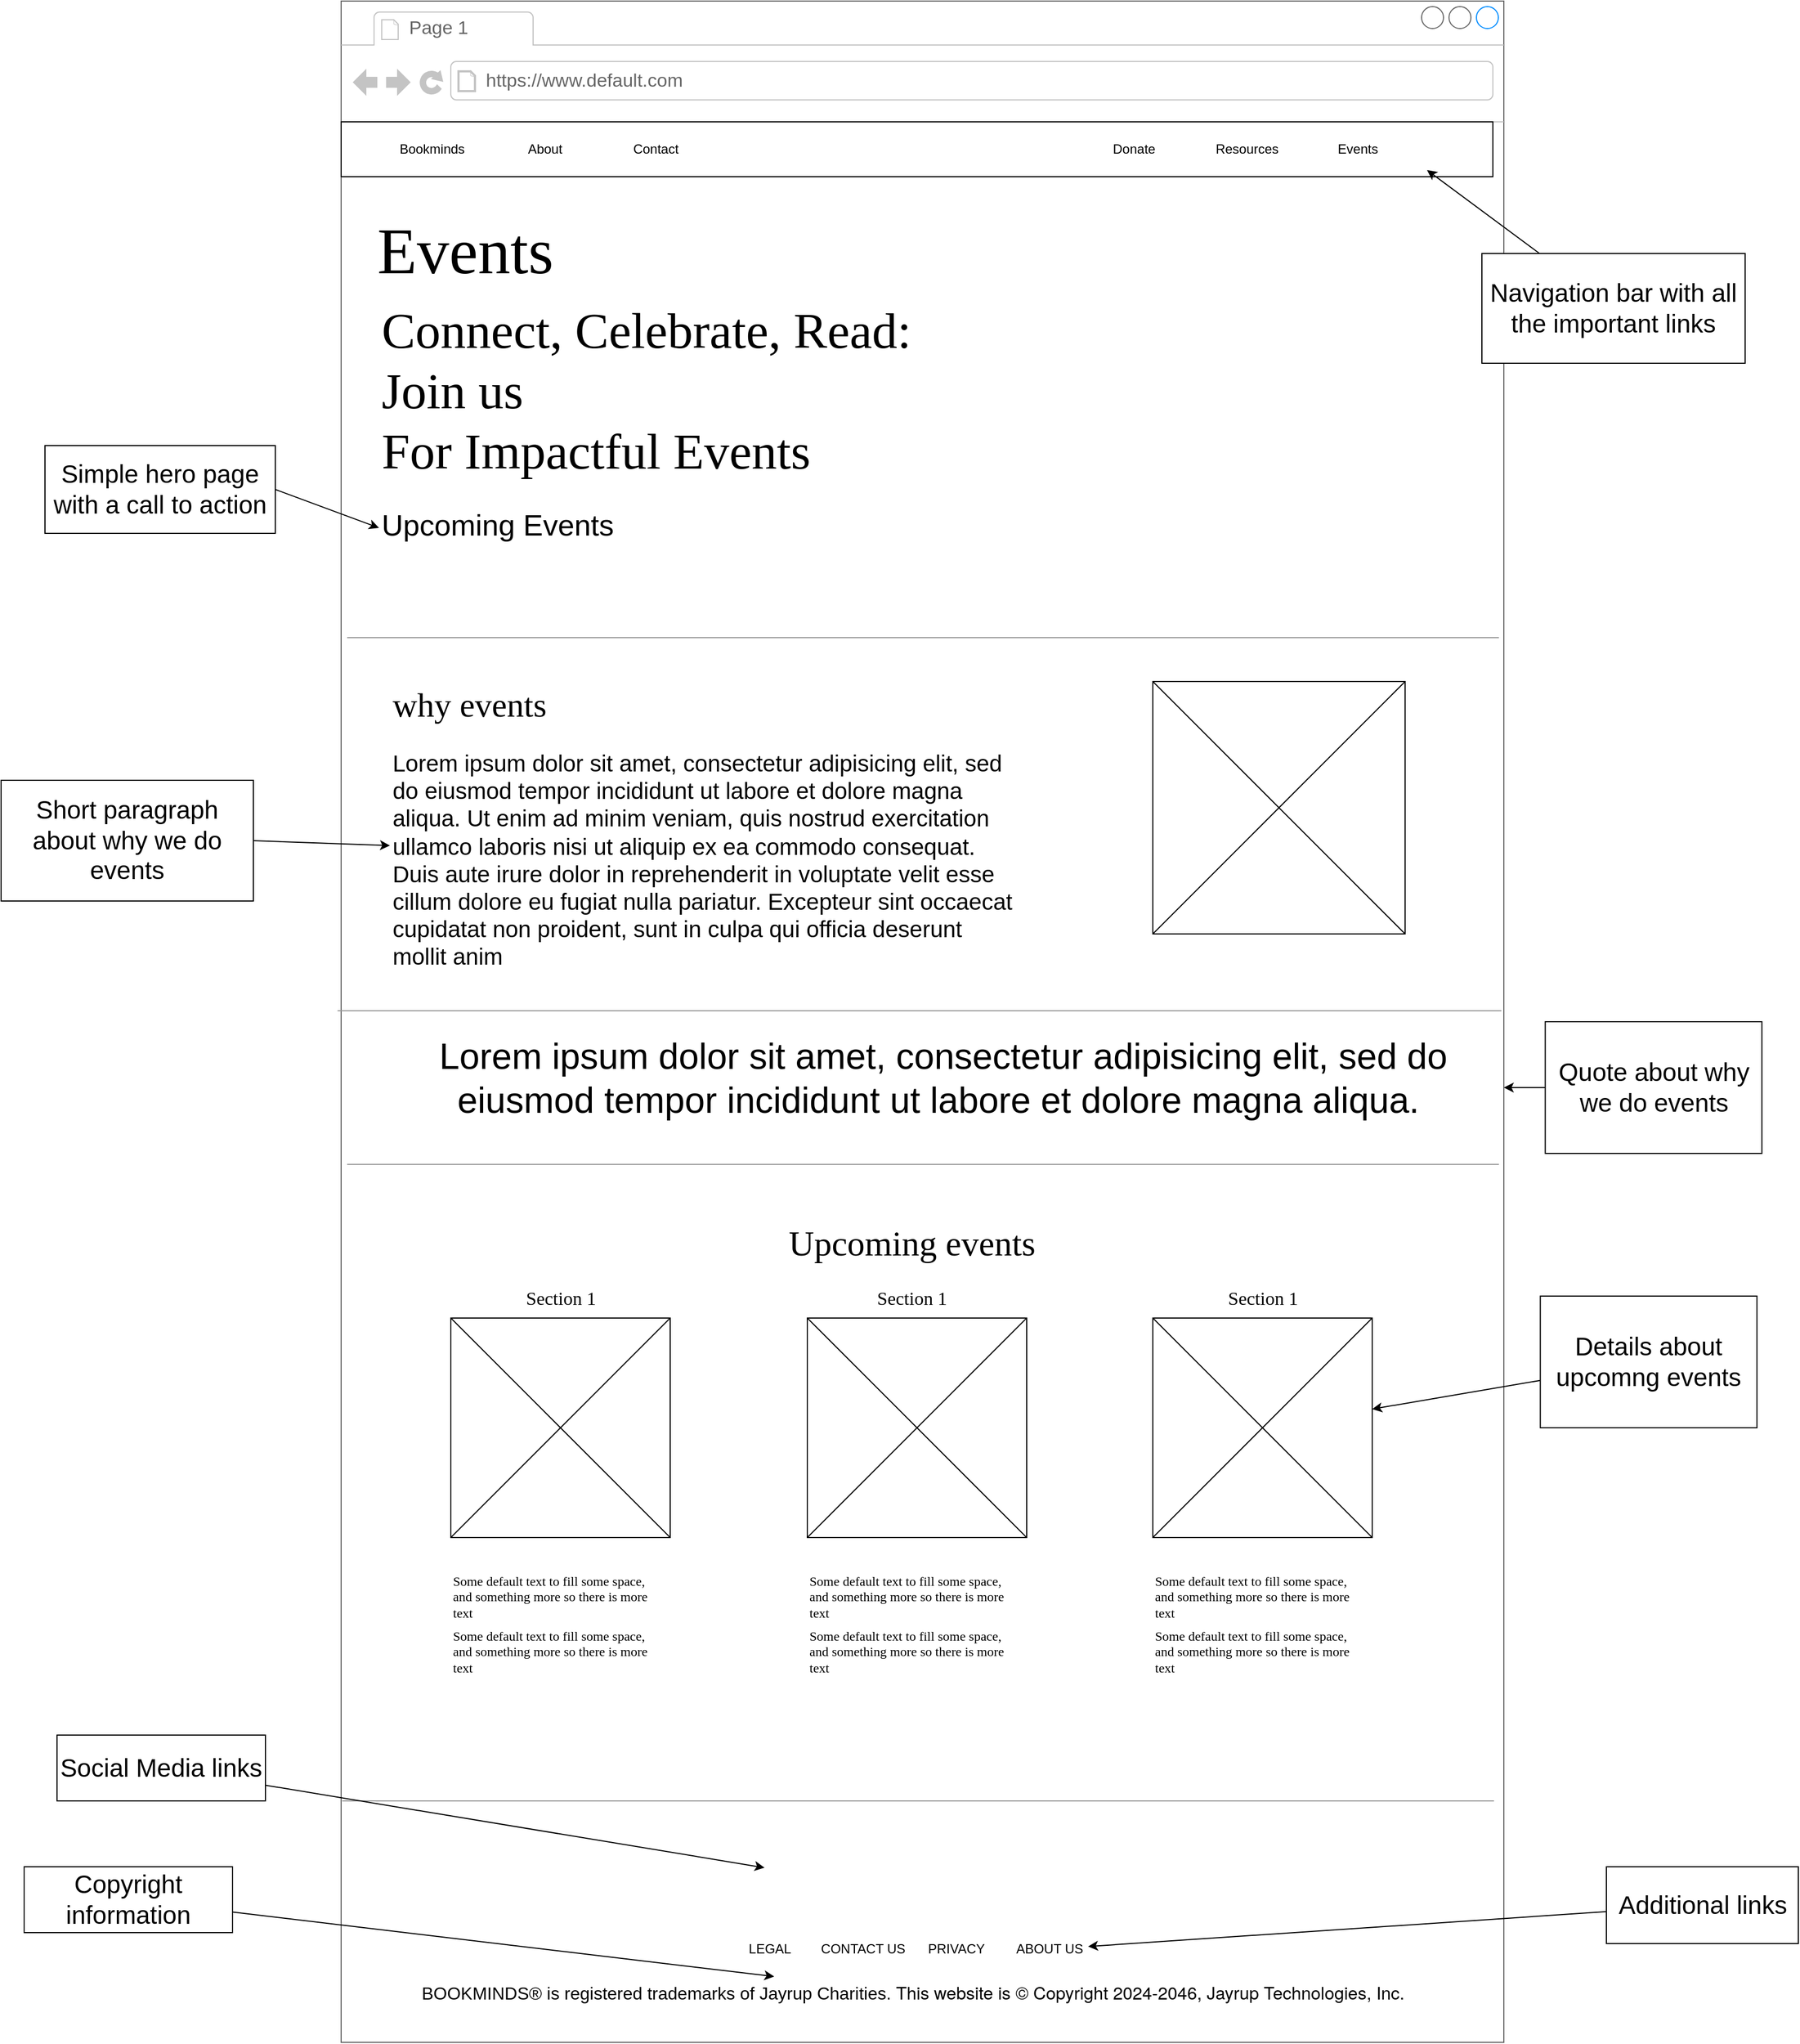 <mxfile version="24.2.5" type="device">
  <diagram name="Page-1" id="2cc2dc42-3aac-f2a9-1cec-7a8b7cbee084">
    <mxGraphModel dx="2860" dy="1190" grid="1" gridSize="10" guides="1" tooltips="1" connect="1" arrows="1" fold="1" page="1" pageScale="1" pageWidth="1100" pageHeight="850" background="none" math="0" shadow="0">
      <root>
        <mxCell id="0" />
        <mxCell id="1" parent="0" />
        <mxCell id="7026571954dc6520-1" value="" style="strokeWidth=1;shadow=0;dashed=0;align=center;html=1;shape=mxgraph.mockup.containers.browserWindow;rSize=0;strokeColor=#666666;mainText=,;recursiveResize=0;rounded=0;labelBackgroundColor=none;fontFamily=Verdana;fontSize=12" parent="1" vertex="1">
          <mxGeometry x="30" y="20" width="1060" height="1860" as="geometry" />
        </mxCell>
        <mxCell id="7026571954dc6520-2" value="Page 1" style="strokeWidth=1;shadow=0;dashed=0;align=center;html=1;shape=mxgraph.mockup.containers.anchor;fontSize=17;fontColor=#666666;align=left;" parent="7026571954dc6520-1" vertex="1">
          <mxGeometry x="60" y="12" width="110" height="26" as="geometry" />
        </mxCell>
        <mxCell id="7026571954dc6520-3" value="https://www.default.com" style="strokeWidth=1;shadow=0;dashed=0;align=center;html=1;shape=mxgraph.mockup.containers.anchor;rSize=0;fontSize=17;fontColor=#666666;align=left;" parent="7026571954dc6520-1" vertex="1">
          <mxGeometry x="130" y="60" width="250" height="26" as="geometry" />
        </mxCell>
        <mxCell id="zXlR0FjcC-FKmJrC6-8x-1" value="" style="rounded=0;whiteSpace=wrap;html=1;" parent="7026571954dc6520-1" vertex="1">
          <mxGeometry y="110" width="1050" height="50" as="geometry" />
        </mxCell>
        <mxCell id="zXlR0FjcC-FKmJrC6-8x-8" value="" style="group" parent="7026571954dc6520-1" vertex="1" connectable="0">
          <mxGeometry x="30" y="120" width="310" height="30" as="geometry" />
        </mxCell>
        <mxCell id="zXlR0FjcC-FKmJrC6-8x-2" value="Bookminds" style="text;html=1;align=center;verticalAlign=middle;whiteSpace=wrap;rounded=0;" parent="zXlR0FjcC-FKmJrC6-8x-8" vertex="1">
          <mxGeometry width="106.286" height="30" as="geometry" />
        </mxCell>
        <mxCell id="zXlR0FjcC-FKmJrC6-8x-3" value="About" style="text;html=1;align=center;verticalAlign=middle;whiteSpace=wrap;rounded=0;" parent="zXlR0FjcC-FKmJrC6-8x-8" vertex="1">
          <mxGeometry x="102.743" width="106.286" height="30" as="geometry" />
        </mxCell>
        <mxCell id="zXlR0FjcC-FKmJrC6-8x-4" value="Contact" style="text;html=1;align=center;verticalAlign=middle;whiteSpace=wrap;rounded=0;" parent="zXlR0FjcC-FKmJrC6-8x-8" vertex="1">
          <mxGeometry x="203.714" width="106.286" height="30" as="geometry" />
        </mxCell>
        <mxCell id="zXlR0FjcC-FKmJrC6-8x-9" value="" style="group" parent="7026571954dc6520-1" vertex="1" connectable="0">
          <mxGeometry x="670" y="120" width="310" height="30" as="geometry" />
        </mxCell>
        <mxCell id="zXlR0FjcC-FKmJrC6-8x-5" value="Events" style="text;html=1;align=center;verticalAlign=middle;whiteSpace=wrap;rounded=0;" parent="zXlR0FjcC-FKmJrC6-8x-9" vertex="1">
          <mxGeometry x="203.714" width="106.286" height="30" as="geometry" />
        </mxCell>
        <mxCell id="zXlR0FjcC-FKmJrC6-8x-6" value="Resources" style="text;html=1;align=center;verticalAlign=middle;whiteSpace=wrap;rounded=0;" parent="zXlR0FjcC-FKmJrC6-8x-9" vertex="1">
          <mxGeometry x="102.743" width="106.286" height="30" as="geometry" />
        </mxCell>
        <mxCell id="zXlR0FjcC-FKmJrC6-8x-7" value="Donate" style="text;html=1;align=center;verticalAlign=middle;whiteSpace=wrap;rounded=0;" parent="zXlR0FjcC-FKmJrC6-8x-9" vertex="1">
          <mxGeometry width="106.286" height="30" as="geometry" />
        </mxCell>
        <mxCell id="zXlR0FjcC-FKmJrC6-8x-12" value="&lt;div style=&quot;font-size: 46px;&quot;&gt;Connect, Celebrate, Read:&lt;/div&gt;&lt;div style=&quot;font-size: 46px;&quot;&gt;Join us&amp;nbsp;&lt;/div&gt;&lt;div style=&quot;font-size: 46px;&quot;&gt;For&amp;nbsp;&lt;span style=&quot;background-color: initial;&quot;&gt;Impactful Events&lt;/span&gt;&lt;/div&gt;" style="text;html=1;points=[];align=left;verticalAlign=top;spacingTop=-4;fontSize=30;fontFamily=Verdana" parent="7026571954dc6520-1" vertex="1">
          <mxGeometry x="34.5" y="270" width="556.5" height="170" as="geometry" />
        </mxCell>
        <mxCell id="zXlR0FjcC-FKmJrC6-8x-13" value="&lt;font style=&quot;font-size: 59px;&quot;&gt;Events&lt;/font&gt;" style="text;html=1;points=[];align=left;verticalAlign=top;spacingTop=-4;fontSize=30;fontFamily=Verdana" parent="7026571954dc6520-1" vertex="1">
          <mxGeometry x="31" y="190" width="189" height="70" as="geometry" />
        </mxCell>
        <mxCell id="zlRo7DNqv1kGR9IUmrzE-31" value="" style="verticalLabelPosition=bottom;shadow=0;dashed=0;align=center;html=1;verticalAlign=top;strokeWidth=1;shape=mxgraph.mockup.markup.line;strokeColor=#999999;rounded=0;labelBackgroundColor=none;fillColor=#ffffff;fontFamily=Verdana;fontSize=12;fontColor=#000000;" vertex="1" parent="7026571954dc6520-1">
          <mxGeometry x="5.5" y="1050" width="1050" height="20" as="geometry" />
        </mxCell>
        <mxCell id="zlRo7DNqv1kGR9IUmrzE-42" value="&lt;span style=&quot;font-size: 27px;&quot;&gt;Upcoming Events&lt;/span&gt;" style="text;spacingTop=-5;whiteSpace=wrap;html=1;align=left;fontSize=12;fontFamily=Helvetica;fillColor=none;strokeColor=none;rounded=0;shadow=1;labelBackgroundColor=none;" vertex="1" parent="7026571954dc6520-1">
          <mxGeometry x="34.5" y="460" width="219" height="40" as="geometry" />
        </mxCell>
        <mxCell id="zXlR0FjcC-FKmJrC6-8x-18" value="" style="verticalLabelPosition=bottom;shadow=0;dashed=0;align=center;html=1;verticalAlign=top;strokeWidth=1;shape=mxgraph.mockup.markup.line;strokeColor=#999999;rounded=0;labelBackgroundColor=none;fillColor=#ffffff;fontFamily=Verdana;fontSize=12;fontColor=#000000;" parent="7026571954dc6520-1" vertex="1">
          <mxGeometry x="5.5" y="570" width="1050" height="20" as="geometry" />
        </mxCell>
        <mxCell id="zXlR0FjcC-FKmJrC6-8x-23" value="" style="whiteSpace=wrap;html=1;aspect=fixed;" parent="7026571954dc6520-1" vertex="1">
          <mxGeometry x="740" y="620" width="230" height="230" as="geometry" />
        </mxCell>
        <mxCell id="zXlR0FjcC-FKmJrC6-8x-25" value="" style="endArrow=none;html=1;rounded=0;entryX=0;entryY=0;entryDx=0;entryDy=0;exitX=1;exitY=1;exitDx=0;exitDy=0;" parent="7026571954dc6520-1" source="zXlR0FjcC-FKmJrC6-8x-23" target="zXlR0FjcC-FKmJrC6-8x-23" edge="1">
          <mxGeometry width="50" height="50" relative="1" as="geometry">
            <mxPoint x="445.5" y="769.81" as="sourcePoint" />
            <mxPoint x="495.5" y="719.81" as="targetPoint" />
          </mxGeometry>
        </mxCell>
        <mxCell id="zXlR0FjcC-FKmJrC6-8x-26" value="" style="endArrow=none;html=1;rounded=0;entryX=1;entryY=0;entryDx=0;entryDy=0;exitX=0;exitY=1;exitDx=0;exitDy=0;" parent="7026571954dc6520-1" source="zXlR0FjcC-FKmJrC6-8x-23" target="zXlR0FjcC-FKmJrC6-8x-23" edge="1">
          <mxGeometry width="50" height="50" relative="1" as="geometry">
            <mxPoint x="1025.5" y="839.81" as="sourcePoint" />
            <mxPoint x="795.5" y="609.81" as="targetPoint" />
          </mxGeometry>
        </mxCell>
        <mxCell id="zXlR0FjcC-FKmJrC6-8x-24" value="&lt;font style=&quot;font-size: 21px;&quot;&gt;Lorem ipsum dolor sit amet, consectetur adipisicing elit, sed do eiusmod tempor incididunt ut labore et dolore magna aliqua. Ut enim ad minim veniam, quis nostrud exercitation ullamco laboris nisi ut aliquip ex ea commodo consequat. Duis aute irure dolor in reprehenderit in voluptate velit esse cillum dolore eu fugiat nulla pariatur. Excepteur sint occaecat cupidatat non proident, sunt in culpa qui officia deserunt mollit anim&amp;nbsp;&lt;/font&gt;" style="text;spacingTop=-5;whiteSpace=wrap;html=1;align=left;fontSize=12;fontFamily=Helvetica;fillColor=none;strokeColor=none;rounded=0;shadow=1;labelBackgroundColor=none;" parent="7026571954dc6520-1" vertex="1">
          <mxGeometry x="44.5" y="679.81" width="570" height="200" as="geometry" />
        </mxCell>
        <mxCell id="zXlR0FjcC-FKmJrC6-8x-28" value="&lt;span style=&quot;font-size: 31px;&quot;&gt;why events&lt;/span&gt;" style="text;html=1;points=[];align=left;verticalAlign=top;spacingTop=-4;fontSize=15;fontFamily=Verdana" parent="7026571954dc6520-1" vertex="1">
          <mxGeometry x="44.5" y="620" width="349" height="49.81" as="geometry" />
        </mxCell>
        <mxCell id="7026571954dc6520-21" value="" style="verticalLabelPosition=bottom;shadow=0;dashed=0;align=center;html=1;verticalAlign=top;strokeWidth=1;shape=mxgraph.mockup.markup.line;strokeColor=#999999;rounded=0;labelBackgroundColor=none;fillColor=#ffffff;fontFamily=Verdana;fontSize=12;fontColor=#000000;" parent="7026571954dc6520-1" vertex="1">
          <mxGeometry x="-3.25" y="910" width="1061" height="20" as="geometry" />
        </mxCell>
        <mxCell id="zXlR0FjcC-FKmJrC6-8x-46" value="Quote about why we do events" style="rounded=0;whiteSpace=wrap;html=1;fontSize=23;" parent="7026571954dc6520-1" vertex="1">
          <mxGeometry x="1097.75" y="930" width="197.5" height="120" as="geometry" />
        </mxCell>
        <mxCell id="zXlR0FjcC-FKmJrC6-8x-47" style="rounded=0;orthogonalLoop=1;jettySize=auto;html=1;" parent="7026571954dc6520-1" source="zXlR0FjcC-FKmJrC6-8x-46" target="zlRo7DNqv1kGR9IUmrzE-29" edge="1">
          <mxGeometry relative="1" as="geometry">
            <mxPoint x="867.25" y="1023.8" as="targetPoint" />
          </mxGeometry>
        </mxCell>
        <mxCell id="zlRo7DNqv1kGR9IUmrzE-29" value="&lt;font style=&quot;font-size: 33px;&quot;&gt;Lorem ipsum dolor sit amet, consectetur adipisicing elit, sed do eiusmod tempor incididunt ut labore et dolore magna aliqua.&amp;nbsp;&lt;/font&gt;" style="text;spacingTop=-5;whiteSpace=wrap;html=1;align=center;fontSize=12;fontFamily=Helvetica;fillColor=none;strokeColor=none;rounded=0;shadow=1;labelBackgroundColor=none;" vertex="1" parent="7026571954dc6520-1">
          <mxGeometry x="36.5" y="940" width="1023.5" height="100" as="geometry" />
        </mxCell>
        <mxCell id="zlRo7DNqv1kGR9IUmrzE-45" value="" style="verticalLabelPosition=bottom;shadow=0;dashed=0;align=center;html=1;verticalAlign=top;strokeWidth=1;shape=mxgraph.mockup.graphics.simpleIcon;rounded=0;labelBackgroundColor=none;fontFamily=Verdana;fontSize=12;" vertex="1" parent="7026571954dc6520-1">
          <mxGeometry x="100" y="1200" width="200" height="200" as="geometry" />
        </mxCell>
        <mxCell id="zlRo7DNqv1kGR9IUmrzE-46" value="" style="verticalLabelPosition=bottom;shadow=0;dashed=0;align=center;html=1;verticalAlign=top;strokeWidth=1;shape=mxgraph.mockup.graphics.simpleIcon;rounded=0;labelBackgroundColor=none;fontFamily=Verdana;fontSize=12;" vertex="1" parent="7026571954dc6520-1">
          <mxGeometry x="425" y="1200" width="200" height="200" as="geometry" />
        </mxCell>
        <mxCell id="zlRo7DNqv1kGR9IUmrzE-47" value="" style="verticalLabelPosition=bottom;shadow=0;dashed=0;align=center;html=1;verticalAlign=top;strokeWidth=1;shape=mxgraph.mockup.graphics.simpleIcon;rounded=0;labelBackgroundColor=none;fontFamily=Verdana;fontSize=12;" vertex="1" parent="7026571954dc6520-1">
          <mxGeometry x="740" y="1200" width="200" height="200" as="geometry" />
        </mxCell>
        <mxCell id="zlRo7DNqv1kGR9IUmrzE-48" value="Upcoming events" style="text;html=1;points=[];align=center;verticalAlign=top;spacingTop=-4;fontSize=32;fontFamily=Verdana" vertex="1" parent="7026571954dc6520-1">
          <mxGeometry x="367" y="1110" width="305" height="50" as="geometry" />
        </mxCell>
        <mxCell id="zlRo7DNqv1kGR9IUmrzE-49" value="Section 1" style="text;html=1;points=[];align=center;verticalAlign=top;spacingTop=-4;fontSize=17;fontFamily=Verdana" vertex="1" parent="7026571954dc6520-1">
          <mxGeometry x="115" y="1170" width="170" height="30" as="geometry" />
        </mxCell>
        <mxCell id="zlRo7DNqv1kGR9IUmrzE-50" value="Section 1" style="text;html=1;points=[];align=center;verticalAlign=top;spacingTop=-4;fontSize=17;fontFamily=Verdana" vertex="1" parent="7026571954dc6520-1">
          <mxGeometry x="755" y="1170" width="170" height="30" as="geometry" />
        </mxCell>
        <mxCell id="zlRo7DNqv1kGR9IUmrzE-51" value="Section 1" style="text;html=1;points=[];align=center;verticalAlign=top;spacingTop=-4;fontSize=17;fontFamily=Verdana" vertex="1" parent="7026571954dc6520-1">
          <mxGeometry x="435" y="1170" width="170" height="30" as="geometry" />
        </mxCell>
        <mxCell id="zlRo7DNqv1kGR9IUmrzE-52" value="Some default text to fill some space, and&amp;nbsp;&lt;span&gt;something more so there is more text&lt;/span&gt;" style="text;html=1;points=[];align=left;verticalAlign=top;spacingTop=-4;fontSize=12;fontFamily=Verdana;whiteSpace=wrap;" vertex="1" parent="7026571954dc6520-1">
          <mxGeometry x="100" y="1430" width="200" height="40" as="geometry" />
        </mxCell>
        <mxCell id="zlRo7DNqv1kGR9IUmrzE-53" value="Some default text to fill some space, and&amp;nbsp;&lt;span&gt;something more so there is more text&lt;/span&gt;" style="text;html=1;points=[];align=left;verticalAlign=top;spacingTop=-4;fontSize=12;fontFamily=Verdana;whiteSpace=wrap;" vertex="1" parent="7026571954dc6520-1">
          <mxGeometry x="100" y="1480" width="200" height="40" as="geometry" />
        </mxCell>
        <mxCell id="zlRo7DNqv1kGR9IUmrzE-54" value="Some default text to fill some space, and&amp;nbsp;&lt;span&gt;something more so there is more text&lt;/span&gt;" style="text;html=1;points=[];align=left;verticalAlign=top;spacingTop=-4;fontSize=12;fontFamily=Verdana;whiteSpace=wrap;" vertex="1" parent="7026571954dc6520-1">
          <mxGeometry x="425" y="1430" width="200" height="40" as="geometry" />
        </mxCell>
        <mxCell id="zlRo7DNqv1kGR9IUmrzE-55" value="Some default text to fill some space, and&amp;nbsp;&lt;span&gt;something more so there is more text&lt;/span&gt;" style="text;html=1;points=[];align=left;verticalAlign=top;spacingTop=-4;fontSize=12;fontFamily=Verdana;whiteSpace=wrap;" vertex="1" parent="7026571954dc6520-1">
          <mxGeometry x="425" y="1480" width="200" height="40" as="geometry" />
        </mxCell>
        <mxCell id="zlRo7DNqv1kGR9IUmrzE-56" value="Some default text to fill some space, and&amp;nbsp;&lt;span&gt;something more so there is more text&lt;/span&gt;" style="text;html=1;points=[];align=left;verticalAlign=top;spacingTop=-4;fontSize=12;fontFamily=Verdana;whiteSpace=wrap;" vertex="1" parent="7026571954dc6520-1">
          <mxGeometry x="740" y="1480" width="200" height="40" as="geometry" />
        </mxCell>
        <mxCell id="zlRo7DNqv1kGR9IUmrzE-57" value="Some default text to fill some space, and&amp;nbsp;&lt;span&gt;something more so there is more text&lt;/span&gt;" style="text;html=1;points=[];align=left;verticalAlign=top;spacingTop=-4;fontSize=12;fontFamily=Verdana;whiteSpace=wrap;" vertex="1" parent="7026571954dc6520-1">
          <mxGeometry x="740" y="1430" width="200" height="40" as="geometry" />
        </mxCell>
        <mxCell id="zXlR0FjcC-FKmJrC6-8x-48" value="Navigation bar with all the important links" style="rounded=0;whiteSpace=wrap;html=1;fontSize=23;" parent="1" vertex="1">
          <mxGeometry x="1070" y="250" width="240" height="100" as="geometry" />
        </mxCell>
        <mxCell id="zXlR0FjcC-FKmJrC6-8x-49" style="rounded=0;orthogonalLoop=1;jettySize=auto;html=1;" parent="1" source="zXlR0FjcC-FKmJrC6-8x-48" edge="1">
          <mxGeometry relative="1" as="geometry">
            <mxPoint x="1020" y="174" as="targetPoint" />
          </mxGeometry>
        </mxCell>
        <mxCell id="zXlR0FjcC-FKmJrC6-8x-29" value="" style="verticalLabelPosition=bottom;shadow=0;dashed=0;align=center;html=1;verticalAlign=top;strokeWidth=1;shape=mxgraph.mockup.markup.line;strokeColor=#999999;rounded=0;labelBackgroundColor=none;fillColor=#ffffff;fontFamily=Verdana;fontSize=12;fontColor=#000000;" parent="1" vertex="1">
          <mxGeometry x="31" y="1650" width="1050" height="20" as="geometry" />
        </mxCell>
        <mxCell id="zXlR0FjcC-FKmJrC6-8x-31" value="&lt;font style=&quot;font-size: 16px;&quot;&gt;BOOKMINDS® is registered trademarks of&amp;nbsp;Jayrup Charities.&lt;span style=&quot;font-family: &amp;quot;Source Sans Pro&amp;quot;, &amp;quot;Helvetica Neue&amp;quot;, Helvetica, Arial, &amp;quot;Lucida Grande&amp;quot;, sans-serif;&quot;&gt;&amp;nbsp;This website is © Copyright 2024-2046, Jayrup Technologies, Inc.&lt;/span&gt;&lt;/font&gt;" style="text;html=1;align=center;verticalAlign=middle;resizable=0;points=[];autosize=1;" parent="1" vertex="1">
          <mxGeometry x="96" y="1820" width="910" height="30" as="geometry" />
        </mxCell>
        <mxCell id="zXlR0FjcC-FKmJrC6-8x-32" value="" style="shape=image;html=1;verticalAlign=top;verticalLabelPosition=bottom;labelBackgroundColor=#ffffff;imageAspect=0;aspect=fixed;image=https://cdn2.iconfinder.com/data/icons/social-media-2285/512/1_Twitter_colored_svg-128.png" parent="1" vertex="1">
          <mxGeometry x="416" y="1700" width="50" height="50" as="geometry" />
        </mxCell>
        <mxCell id="zXlR0FjcC-FKmJrC6-8x-33" value="" style="shape=image;html=1;verticalAlign=top;verticalLabelPosition=bottom;labelBackgroundColor=#ffffff;imageAspect=0;aspect=fixed;image=https://cdn4.iconfinder.com/data/icons/logos-brands-7/512/instagram_icon-instagram_buttoninstegram-128.png" parent="1" vertex="1">
          <mxGeometry x="488" y="1700" width="50" height="50" as="geometry" />
        </mxCell>
        <mxCell id="zXlR0FjcC-FKmJrC6-8x-34" value="" style="shape=image;html=1;verticalAlign=top;verticalLabelPosition=bottom;labelBackgroundColor=#ffffff;imageAspect=0;aspect=fixed;image=https://cdn4.iconfinder.com/data/icons/social-media-flat-7/64/Social-media_Youtube-128.png" parent="1" vertex="1">
          <mxGeometry x="558" y="1700" width="50" height="50" as="geometry" />
        </mxCell>
        <mxCell id="zXlR0FjcC-FKmJrC6-8x-35" value="" style="shape=image;html=1;verticalAlign=top;verticalLabelPosition=bottom;labelBackgroundColor=#ffffff;imageAspect=0;aspect=fixed;image=https://cdn2.iconfinder.com/data/icons/social-media-2285/512/1_Facebook_colored_svg_copy-128.png" parent="1" vertex="1">
          <mxGeometry x="636" y="1700" width="50" height="50" as="geometry" />
        </mxCell>
        <mxCell id="zXlR0FjcC-FKmJrC6-8x-36" value="LEGAL" style="text;html=1;align=center;verticalAlign=middle;whiteSpace=wrap;rounded=0;" parent="1" vertex="1">
          <mxGeometry x="391" y="1780" width="60" height="30" as="geometry" />
        </mxCell>
        <mxCell id="zXlR0FjcC-FKmJrC6-8x-37" value="CONTACT US" style="text;html=1;align=center;verticalAlign=middle;whiteSpace=wrap;rounded=0;" parent="1" vertex="1">
          <mxGeometry x="466" y="1780" width="80" height="30" as="geometry" />
        </mxCell>
        <mxCell id="zXlR0FjcC-FKmJrC6-8x-38" value="PRIVACY" style="text;html=1;align=center;verticalAlign=middle;whiteSpace=wrap;rounded=0;" parent="1" vertex="1">
          <mxGeometry x="561" y="1780" width="60" height="30" as="geometry" />
        </mxCell>
        <mxCell id="zXlR0FjcC-FKmJrC6-8x-39" value="ABOUT US" style="text;html=1;align=center;verticalAlign=middle;whiteSpace=wrap;rounded=0;" parent="1" vertex="1">
          <mxGeometry x="641" y="1780" width="70" height="30" as="geometry" />
        </mxCell>
        <mxCell id="zXlR0FjcC-FKmJrC6-8x-40" style="rounded=0;orthogonalLoop=1;jettySize=auto;html=1;" parent="1" source="zXlR0FjcC-FKmJrC6-8x-41" target="zXlR0FjcC-FKmJrC6-8x-32" edge="1">
          <mxGeometry relative="1" as="geometry">
            <mxPoint x="41" y="1779" as="targetPoint" />
          </mxGeometry>
        </mxCell>
        <mxCell id="zXlR0FjcC-FKmJrC6-8x-41" value="Social Media links" style="rounded=0;whiteSpace=wrap;html=1;fontSize=23;" parent="1" vertex="1">
          <mxGeometry x="-229" y="1600" width="190" height="60" as="geometry" />
        </mxCell>
        <mxCell id="zXlR0FjcC-FKmJrC6-8x-42" value="Copyright information" style="rounded=0;whiteSpace=wrap;html=1;fontSize=23;" parent="1" vertex="1">
          <mxGeometry x="-259" y="1720" width="190" height="60" as="geometry" />
        </mxCell>
        <mxCell id="zXlR0FjcC-FKmJrC6-8x-43" style="rounded=0;orthogonalLoop=1;jettySize=auto;html=1;" parent="1" source="zXlR0FjcC-FKmJrC6-8x-42" target="zXlR0FjcC-FKmJrC6-8x-31" edge="1">
          <mxGeometry relative="1" as="geometry">
            <mxPoint x="386" y="1841" as="targetPoint" />
          </mxGeometry>
        </mxCell>
        <mxCell id="zXlR0FjcC-FKmJrC6-8x-44" style="rounded=0;orthogonalLoop=1;jettySize=auto;html=1;" parent="1" source="zXlR0FjcC-FKmJrC6-8x-45" target="zXlR0FjcC-FKmJrC6-8x-39" edge="1">
          <mxGeometry relative="1" as="geometry">
            <mxPoint x="1072" y="1632" as="targetPoint" />
          </mxGeometry>
        </mxCell>
        <mxCell id="zXlR0FjcC-FKmJrC6-8x-45" value="Additional links" style="rounded=0;whiteSpace=wrap;html=1;fontSize=23;" parent="1" vertex="1">
          <mxGeometry x="1183.5" y="1720" width="175" height="70" as="geometry" />
        </mxCell>
        <mxCell id="zlRo7DNqv1kGR9IUmrzE-58" value="Details about upcomng events" style="rounded=0;whiteSpace=wrap;html=1;fontSize=23;" vertex="1" parent="1">
          <mxGeometry x="1123.25" y="1200" width="197.5" height="120" as="geometry" />
        </mxCell>
        <mxCell id="zlRo7DNqv1kGR9IUmrzE-59" style="rounded=0;orthogonalLoop=1;jettySize=auto;html=1;" edge="1" source="zlRo7DNqv1kGR9IUmrzE-58" parent="1" target="zlRo7DNqv1kGR9IUmrzE-47">
          <mxGeometry relative="1" as="geometry">
            <mxPoint x="1085.5" y="1260" as="targetPoint" />
          </mxGeometry>
        </mxCell>
        <mxCell id="zlRo7DNqv1kGR9IUmrzE-61" style="rounded=0;orthogonalLoop=1;jettySize=auto;html=1;exitX=1;exitY=0.5;exitDx=0;exitDy=0;" edge="1" parent="1" source="zlRo7DNqv1kGR9IUmrzE-60" target="zXlR0FjcC-FKmJrC6-8x-24">
          <mxGeometry relative="1" as="geometry" />
        </mxCell>
        <mxCell id="zlRo7DNqv1kGR9IUmrzE-60" value="Short paragraph about why we do events" style="rounded=0;whiteSpace=wrap;html=1;fontSize=23;" vertex="1" parent="1">
          <mxGeometry x="-280" y="730" width="230" height="110" as="geometry" />
        </mxCell>
        <mxCell id="zXlR0FjcC-FKmJrC6-8x-50" value="Simple hero page with a call to action" style="rounded=0;whiteSpace=wrap;html=1;fontSize=23;" parent="1" vertex="1">
          <mxGeometry x="-240" y="425" width="210" height="80" as="geometry" />
        </mxCell>
        <mxCell id="zlRo7DNqv1kGR9IUmrzE-43" style="rounded=0;orthogonalLoop=1;jettySize=auto;html=1;exitX=1;exitY=0.5;exitDx=0;exitDy=0;entryX=0;entryY=0.5;entryDx=0;entryDy=0;" edge="1" parent="1" source="zXlR0FjcC-FKmJrC6-8x-50" target="zlRo7DNqv1kGR9IUmrzE-42">
          <mxGeometry relative="1" as="geometry" />
        </mxCell>
      </root>
    </mxGraphModel>
  </diagram>
</mxfile>
